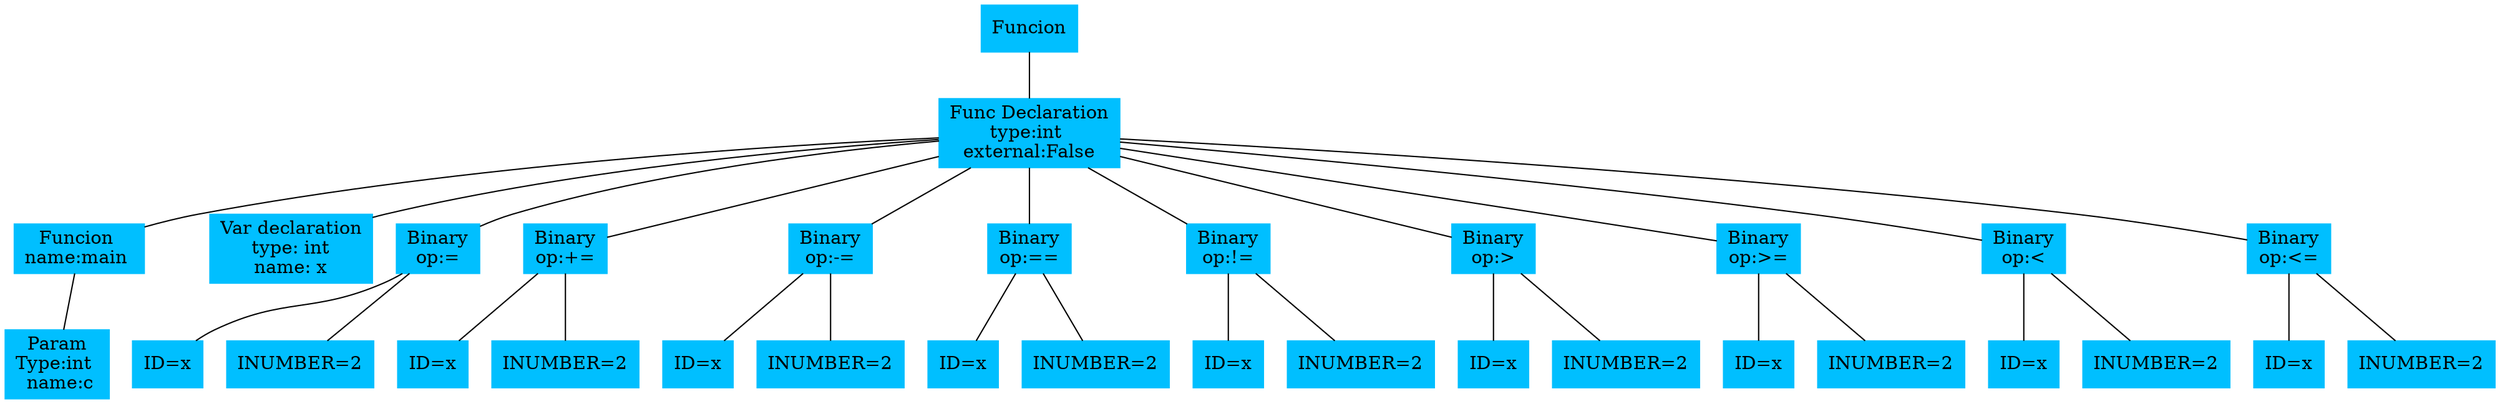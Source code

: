 // AST
digraph AST {
	node [color=deepskyblue shape=box style=filled]
	edge [arrowhead=none]
	n01 [label=Funcion]
	n02 [label="Func Declaration
type:int 
external:False
"]
	n03 [label="Funcion 
name:main 
"]
	n04 [label="Param
Type:int 
 name:c"]
	n03 -> n04
	n02 -> n03
	n05 [label="Var declaration
type: int
name: x"]
	n02 -> n05
	n06 [label="Binary\nop:="]
	n07 [label="ID=x"]
	n06 -> n07
	n08 [label="INUMBER=2"]
	n06 -> n08
	n02 -> n06
	n09 [label="Binary\nop:+="]
	n10 [label="ID=x"]
	n09 -> n10
	n11 [label="INUMBER=2"]
	n09 -> n11
	n02 -> n09
	n12 [label="Binary\nop:-="]
	n13 [label="ID=x"]
	n12 -> n13
	n14 [label="INUMBER=2"]
	n12 -> n14
	n02 -> n12
	n15 [label="Binary\nop:=="]
	n16 [label="ID=x"]
	n15 -> n16
	n17 [label="INUMBER=2"]
	n15 -> n17
	n02 -> n15
	n18 [label="Binary\nop:!="]
	n19 [label="ID=x"]
	n18 -> n19
	n20 [label="INUMBER=2"]
	n18 -> n20
	n02 -> n18
	n21 [label="Binary\nop:>"]
	n22 [label="ID=x"]
	n21 -> n22
	n23 [label="INUMBER=2"]
	n21 -> n23
	n02 -> n21
	n24 [label="Binary\nop:>="]
	n25 [label="ID=x"]
	n24 -> n25
	n26 [label="INUMBER=2"]
	n24 -> n26
	n02 -> n24
	n27 [label="Binary\nop:<"]
	n28 [label="ID=x"]
	n27 -> n28
	n29 [label="INUMBER=2"]
	n27 -> n29
	n02 -> n27
	n30 [label="Binary\nop:<="]
	n31 [label="ID=x"]
	n30 -> n31
	n32 [label="INUMBER=2"]
	n30 -> n32
	n02 -> n30
	n01 -> n02
}
